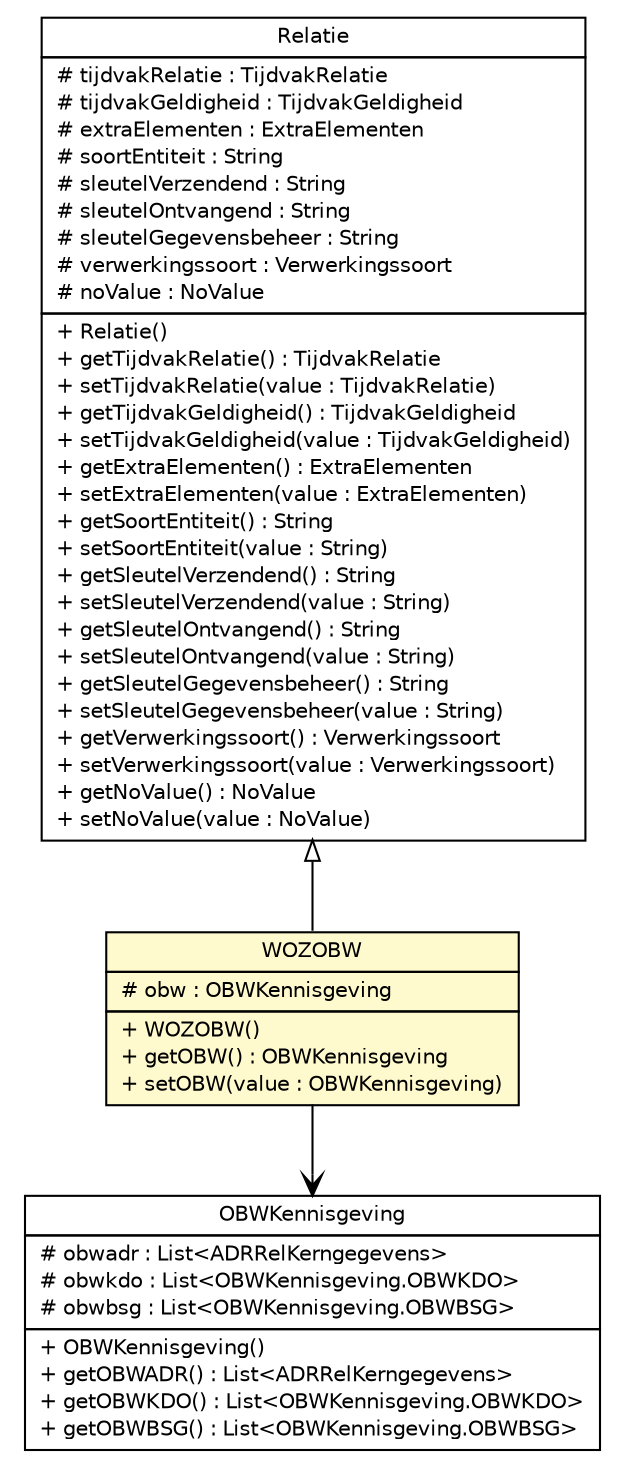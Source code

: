 #!/usr/local/bin/dot
#
# Class diagram 
# Generated by UMLGraph version R5_6-24-gf6e263 (http://www.umlgraph.org/)
#

digraph G {
	edge [fontname="Helvetica",fontsize=10,labelfontname="Helvetica",labelfontsize=10];
	node [fontname="Helvetica",fontsize=10,shape=plaintext];
	nodesep=0.25;
	ranksep=0.5;
	// nl.egem.stuf.sector.bg._0204.OBWKennisgeving
	c253539 [label=<<table title="nl.egem.stuf.sector.bg._0204.OBWKennisgeving" border="0" cellborder="1" cellspacing="0" cellpadding="2" port="p" href="./OBWKennisgeving.html">
		<tr><td><table border="0" cellspacing="0" cellpadding="1">
<tr><td align="center" balign="center"> OBWKennisgeving </td></tr>
		</table></td></tr>
		<tr><td><table border="0" cellspacing="0" cellpadding="1">
<tr><td align="left" balign="left"> # obwadr : List&lt;ADRRelKerngegevens&gt; </td></tr>
<tr><td align="left" balign="left"> # obwkdo : List&lt;OBWKennisgeving.OBWKDO&gt; </td></tr>
<tr><td align="left" balign="left"> # obwbsg : List&lt;OBWKennisgeving.OBWBSG&gt; </td></tr>
		</table></td></tr>
		<tr><td><table border="0" cellspacing="0" cellpadding="1">
<tr><td align="left" balign="left"> + OBWKennisgeving() </td></tr>
<tr><td align="left" balign="left"> + getOBWADR() : List&lt;ADRRelKerngegevens&gt; </td></tr>
<tr><td align="left" balign="left"> + getOBWKDO() : List&lt;OBWKennisgeving.OBWKDO&gt; </td></tr>
<tr><td align="left" balign="left"> + getOBWBSG() : List&lt;OBWKennisgeving.OBWBSG&gt; </td></tr>
		</table></td></tr>
		</table>>, URL="./OBWKennisgeving.html", fontname="Helvetica", fontcolor="black", fontsize=10.0];
	// nl.egem.stuf.sector.bg._0204.Relatie
	c253625 [label=<<table title="nl.egem.stuf.sector.bg._0204.Relatie" border="0" cellborder="1" cellspacing="0" cellpadding="2" port="p" href="./Relatie.html">
		<tr><td><table border="0" cellspacing="0" cellpadding="1">
<tr><td align="center" balign="center"> Relatie </td></tr>
		</table></td></tr>
		<tr><td><table border="0" cellspacing="0" cellpadding="1">
<tr><td align="left" balign="left"> # tijdvakRelatie : TijdvakRelatie </td></tr>
<tr><td align="left" balign="left"> # tijdvakGeldigheid : TijdvakGeldigheid </td></tr>
<tr><td align="left" balign="left"> # extraElementen : ExtraElementen </td></tr>
<tr><td align="left" balign="left"> # soortEntiteit : String </td></tr>
<tr><td align="left" balign="left"> # sleutelVerzendend : String </td></tr>
<tr><td align="left" balign="left"> # sleutelOntvangend : String </td></tr>
<tr><td align="left" balign="left"> # sleutelGegevensbeheer : String </td></tr>
<tr><td align="left" balign="left"> # verwerkingssoort : Verwerkingssoort </td></tr>
<tr><td align="left" balign="left"> # noValue : NoValue </td></tr>
		</table></td></tr>
		<tr><td><table border="0" cellspacing="0" cellpadding="1">
<tr><td align="left" balign="left"> + Relatie() </td></tr>
<tr><td align="left" balign="left"> + getTijdvakRelatie() : TijdvakRelatie </td></tr>
<tr><td align="left" balign="left"> + setTijdvakRelatie(value : TijdvakRelatie) </td></tr>
<tr><td align="left" balign="left"> + getTijdvakGeldigheid() : TijdvakGeldigheid </td></tr>
<tr><td align="left" balign="left"> + setTijdvakGeldigheid(value : TijdvakGeldigheid) </td></tr>
<tr><td align="left" balign="left"> + getExtraElementen() : ExtraElementen </td></tr>
<tr><td align="left" balign="left"> + setExtraElementen(value : ExtraElementen) </td></tr>
<tr><td align="left" balign="left"> + getSoortEntiteit() : String </td></tr>
<tr><td align="left" balign="left"> + setSoortEntiteit(value : String) </td></tr>
<tr><td align="left" balign="left"> + getSleutelVerzendend() : String </td></tr>
<tr><td align="left" balign="left"> + setSleutelVerzendend(value : String) </td></tr>
<tr><td align="left" balign="left"> + getSleutelOntvangend() : String </td></tr>
<tr><td align="left" balign="left"> + setSleutelOntvangend(value : String) </td></tr>
<tr><td align="left" balign="left"> + getSleutelGegevensbeheer() : String </td></tr>
<tr><td align="left" balign="left"> + setSleutelGegevensbeheer(value : String) </td></tr>
<tr><td align="left" balign="left"> + getVerwerkingssoort() : Verwerkingssoort </td></tr>
<tr><td align="left" balign="left"> + setVerwerkingssoort(value : Verwerkingssoort) </td></tr>
<tr><td align="left" balign="left"> + getNoValue() : NoValue </td></tr>
<tr><td align="left" balign="left"> + setNoValue(value : NoValue) </td></tr>
		</table></td></tr>
		</table>>, URL="./Relatie.html", fontname="Helvetica", fontcolor="black", fontsize=10.0];
	// nl.egem.stuf.sector.bg._0204.WOZVraag.WOZOBW
	c253952 [label=<<table title="nl.egem.stuf.sector.bg._0204.WOZVraag.WOZOBW" border="0" cellborder="1" cellspacing="0" cellpadding="2" port="p" bgcolor="lemonChiffon" href="./WOZVraag.WOZOBW.html">
		<tr><td><table border="0" cellspacing="0" cellpadding="1">
<tr><td align="center" balign="center"> WOZOBW </td></tr>
		</table></td></tr>
		<tr><td><table border="0" cellspacing="0" cellpadding="1">
<tr><td align="left" balign="left"> # obw : OBWKennisgeving </td></tr>
		</table></td></tr>
		<tr><td><table border="0" cellspacing="0" cellpadding="1">
<tr><td align="left" balign="left"> + WOZOBW() </td></tr>
<tr><td align="left" balign="left"> + getOBW() : OBWKennisgeving </td></tr>
<tr><td align="left" balign="left"> + setOBW(value : OBWKennisgeving) </td></tr>
		</table></td></tr>
		</table>>, URL="./WOZVraag.WOZOBW.html", fontname="Helvetica", fontcolor="black", fontsize=10.0];
	//nl.egem.stuf.sector.bg._0204.WOZVraag.WOZOBW extends nl.egem.stuf.sector.bg._0204.Relatie
	c253625:p -> c253952:p [dir=back,arrowtail=empty];
	// nl.egem.stuf.sector.bg._0204.WOZVraag.WOZOBW NAVASSOC nl.egem.stuf.sector.bg._0204.OBWKennisgeving
	c253952:p -> c253539:p [taillabel="", label="", headlabel="", fontname="Helvetica", fontcolor="black", fontsize=10.0, color="black", arrowhead=open];
}

